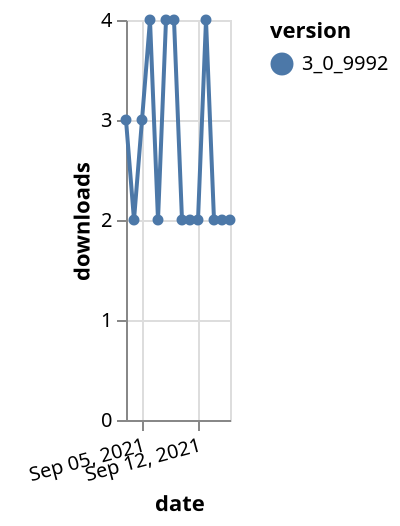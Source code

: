 {"$schema": "https://vega.github.io/schema/vega-lite/v5.json", "description": "A simple bar chart with embedded data.", "data": {"values": [{"date": "2021-09-03", "total": 4633, "delta": 3, "version": "3_0_9992"}, {"date": "2021-09-04", "total": 4635, "delta": 2, "version": "3_0_9992"}, {"date": "2021-09-05", "total": 4638, "delta": 3, "version": "3_0_9992"}, {"date": "2021-09-06", "total": 4642, "delta": 4, "version": "3_0_9992"}, {"date": "2021-09-07", "total": 4644, "delta": 2, "version": "3_0_9992"}, {"date": "2021-09-08", "total": 4648, "delta": 4, "version": "3_0_9992"}, {"date": "2021-09-09", "total": 4652, "delta": 4, "version": "3_0_9992"}, {"date": "2021-09-10", "total": 4654, "delta": 2, "version": "3_0_9992"}, {"date": "2021-09-11", "total": 4656, "delta": 2, "version": "3_0_9992"}, {"date": "2021-09-12", "total": 4658, "delta": 2, "version": "3_0_9992"}, {"date": "2021-09-13", "total": 4662, "delta": 4, "version": "3_0_9992"}, {"date": "2021-09-14", "total": 4664, "delta": 2, "version": "3_0_9992"}, {"date": "2021-09-15", "total": 4666, "delta": 2, "version": "3_0_9992"}, {"date": "2021-09-16", "total": 4668, "delta": 2, "version": "3_0_9992"}]}, "width": "container", "mark": {"type": "line", "point": {"filled": true}}, "encoding": {"x": {"field": "date", "type": "temporal", "timeUnit": "yearmonthdate", "title": "date", "axis": {"labelAngle": -15}}, "y": {"field": "delta", "type": "quantitative", "title": "downloads"}, "color": {"field": "version", "type": "nominal"}, "tooltip": {"field": "delta"}}}